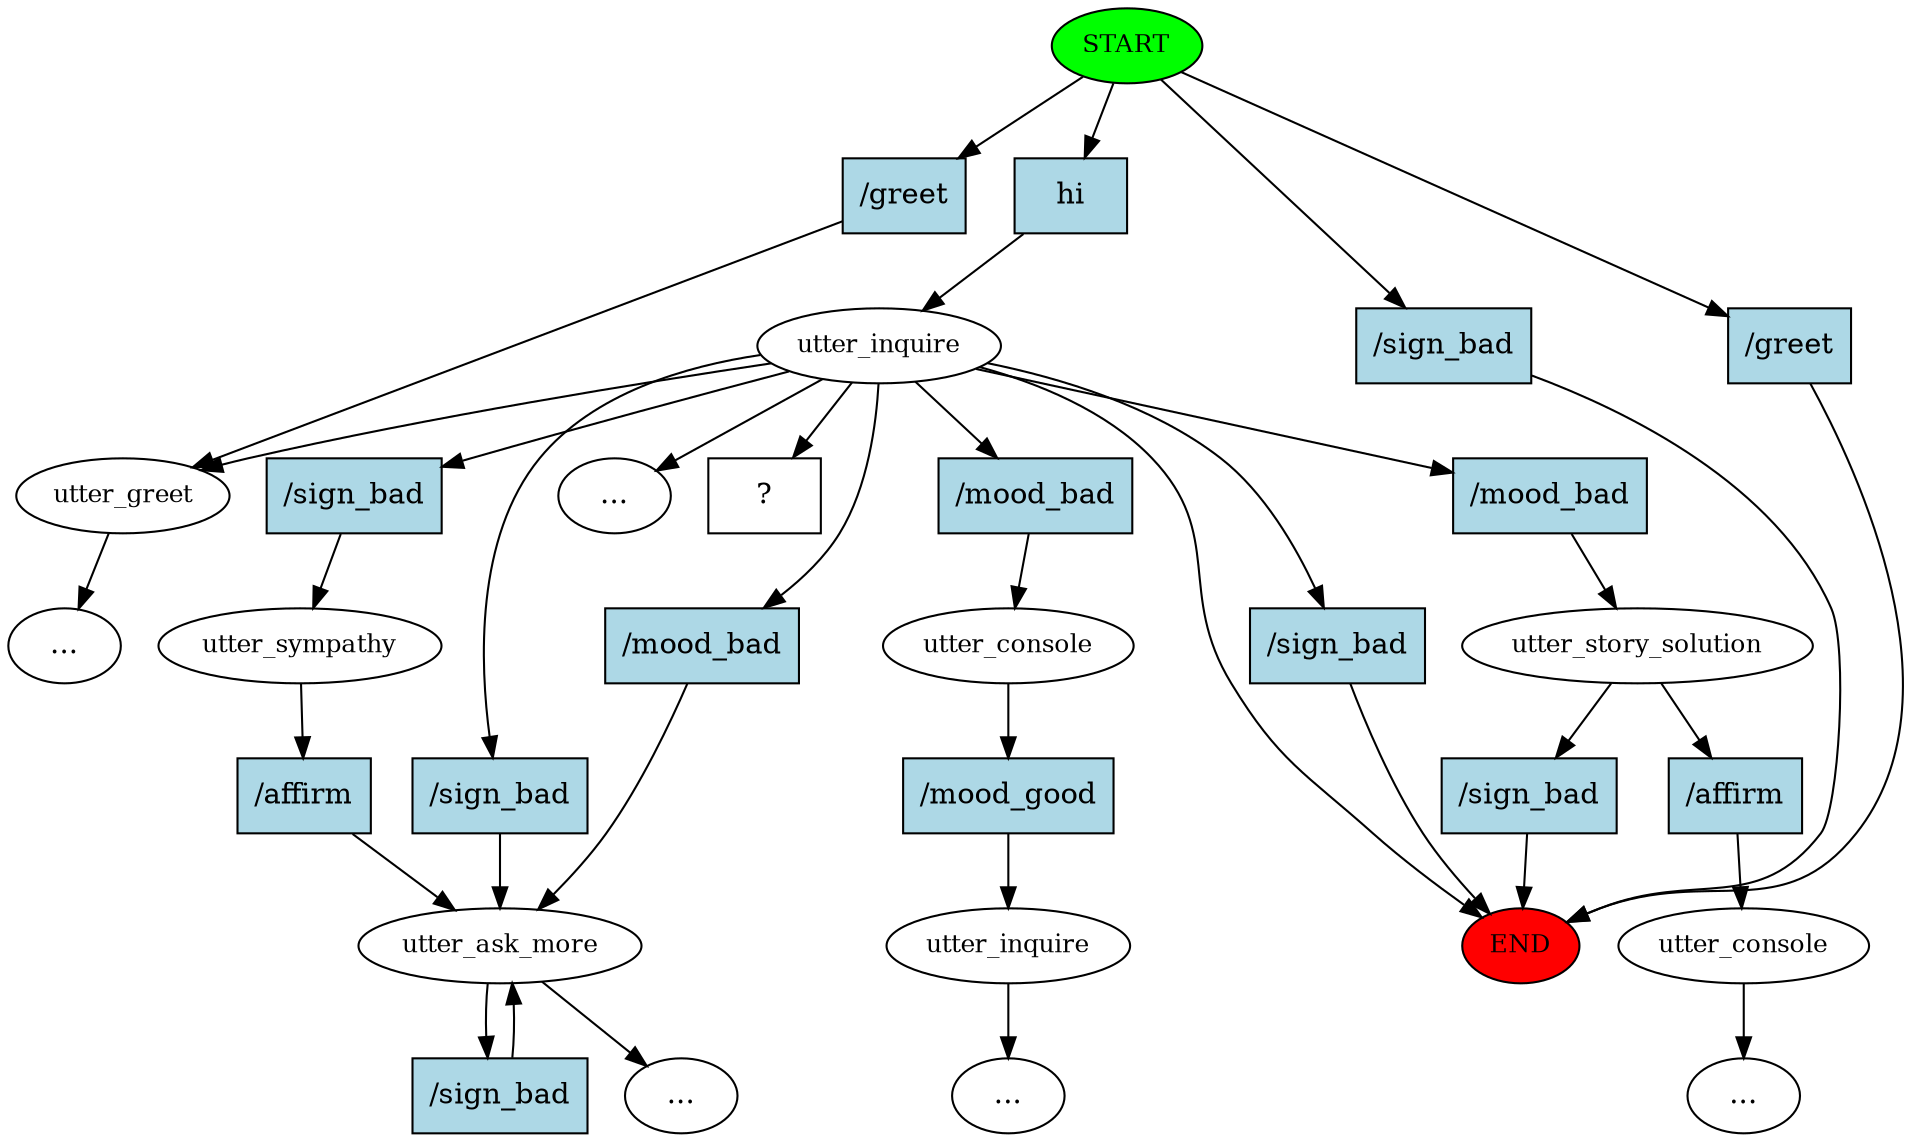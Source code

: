 digraph  {
0 [class="start active", fillcolor=green, fontsize=12, label=START, style=filled];
"-1" [class=end, fillcolor=red, fontsize=12, label=END, style=filled];
1 [class=active, fontsize=12, label=utter_inquire];
2 [class="", fontsize=12, label=utter_ask_more];
12 [class="", fontsize=12, label=utter_story_solution];
15 [class="", fontsize=12, label=utter_console];
45 [class="", fontsize=12, label=utter_greet];
75 [class="", fontsize=12, label=utter_sympathy];
"-35" [class=ellipsis, label="..."];
91 [class="", fontsize=12, label=utter_console];
92 [class="", fontsize=12, label=utter_inquire];
"-39" [class=ellipsis, label="..."];
"-45" [class=ellipsis, label="..."];
"-49" [class=ellipsis, label="..."];
"-50" [class=ellipsis, label="..."];
116 [class="intent dashed active", label="  ?  ", shape=rect];
117 [class="intent active", fillcolor=lightblue, label=hi, shape=rect, style=filled];
118 [class=intent, fillcolor=lightblue, label="\/sign_bad", shape=rect, style=filled];
119 [class=intent, fillcolor=lightblue, label="\/greet", shape=rect, style=filled];
120 [class=intent, fillcolor=lightblue, label="\/greet", shape=rect, style=filled];
121 [class=intent, fillcolor=lightblue, label="\/sign_bad", shape=rect, style=filled];
122 [class=intent, fillcolor=lightblue, label="\/mood_bad", shape=rect, style=filled];
123 [class=intent, fillcolor=lightblue, label="\/sign_bad", shape=rect, style=filled];
124 [class=intent, fillcolor=lightblue, label="\/mood_bad", shape=rect, style=filled];
125 [class=intent, fillcolor=lightblue, label="\/sign_bad", shape=rect, style=filled];
126 [class=intent, fillcolor=lightblue, label="\/mood_bad", shape=rect, style=filled];
127 [class=intent, fillcolor=lightblue, label="\/sign_bad", shape=rect, style=filled];
128 [class=intent, fillcolor=lightblue, label="\/sign_bad", shape=rect, style=filled];
129 [class=intent, fillcolor=lightblue, label="\/affirm", shape=rect, style=filled];
130 [class=intent, fillcolor=lightblue, label="\/affirm", shape=rect, style=filled];
131 [class=intent, fillcolor=lightblue, label="\/mood_good", shape=rect, style=filled];
0 -> 117  [class=active, key=0];
0 -> 118  [class="", key=0];
0 -> 119  [class="", key=0];
0 -> 120  [class="", key=0];
1 -> "-1"  [class="", key=NONE, label=""];
1 -> "-45"  [class="", key=NONE, label=""];
1 -> 116  [class=active, key=NONE, label=""];
1 -> 45  [class="", key=NONE, label=""];
1 -> 121  [class="", key=0];
1 -> 122  [class="", key=0];
1 -> 123  [class="", key=0];
1 -> 124  [class="", key=0];
1 -> 125  [class="", key=0];
1 -> 126  [class="", key=0];
2 -> "-49"  [class="", key=NONE, label=""];
2 -> 127  [class="", key=0];
12 -> 128  [class="", key=0];
12 -> 129  [class="", key=0];
15 -> "-35"  [class="", key=NONE, label=""];
45 -> "-50"  [class="", key=NONE, label=""];
75 -> 130  [class="", key=0];
91 -> 131  [class="", key=0];
92 -> "-39"  [class="", key=NONE, label=""];
117 -> 1  [class=active, key=0];
118 -> "-1"  [class="", key=0];
119 -> "-1"  [class="", key=0];
120 -> 45  [class="", key=0];
121 -> 2  [class="", key=0];
122 -> 2  [class="", key=0];
123 -> "-1"  [class="", key=0];
124 -> 12  [class="", key=0];
125 -> 75  [class="", key=0];
126 -> 91  [class="", key=0];
127 -> 2  [class="", key=0];
128 -> "-1"  [class="", key=0];
129 -> 15  [class="", key=0];
130 -> 2  [class="", key=0];
131 -> 92  [class="", key=0];
}
